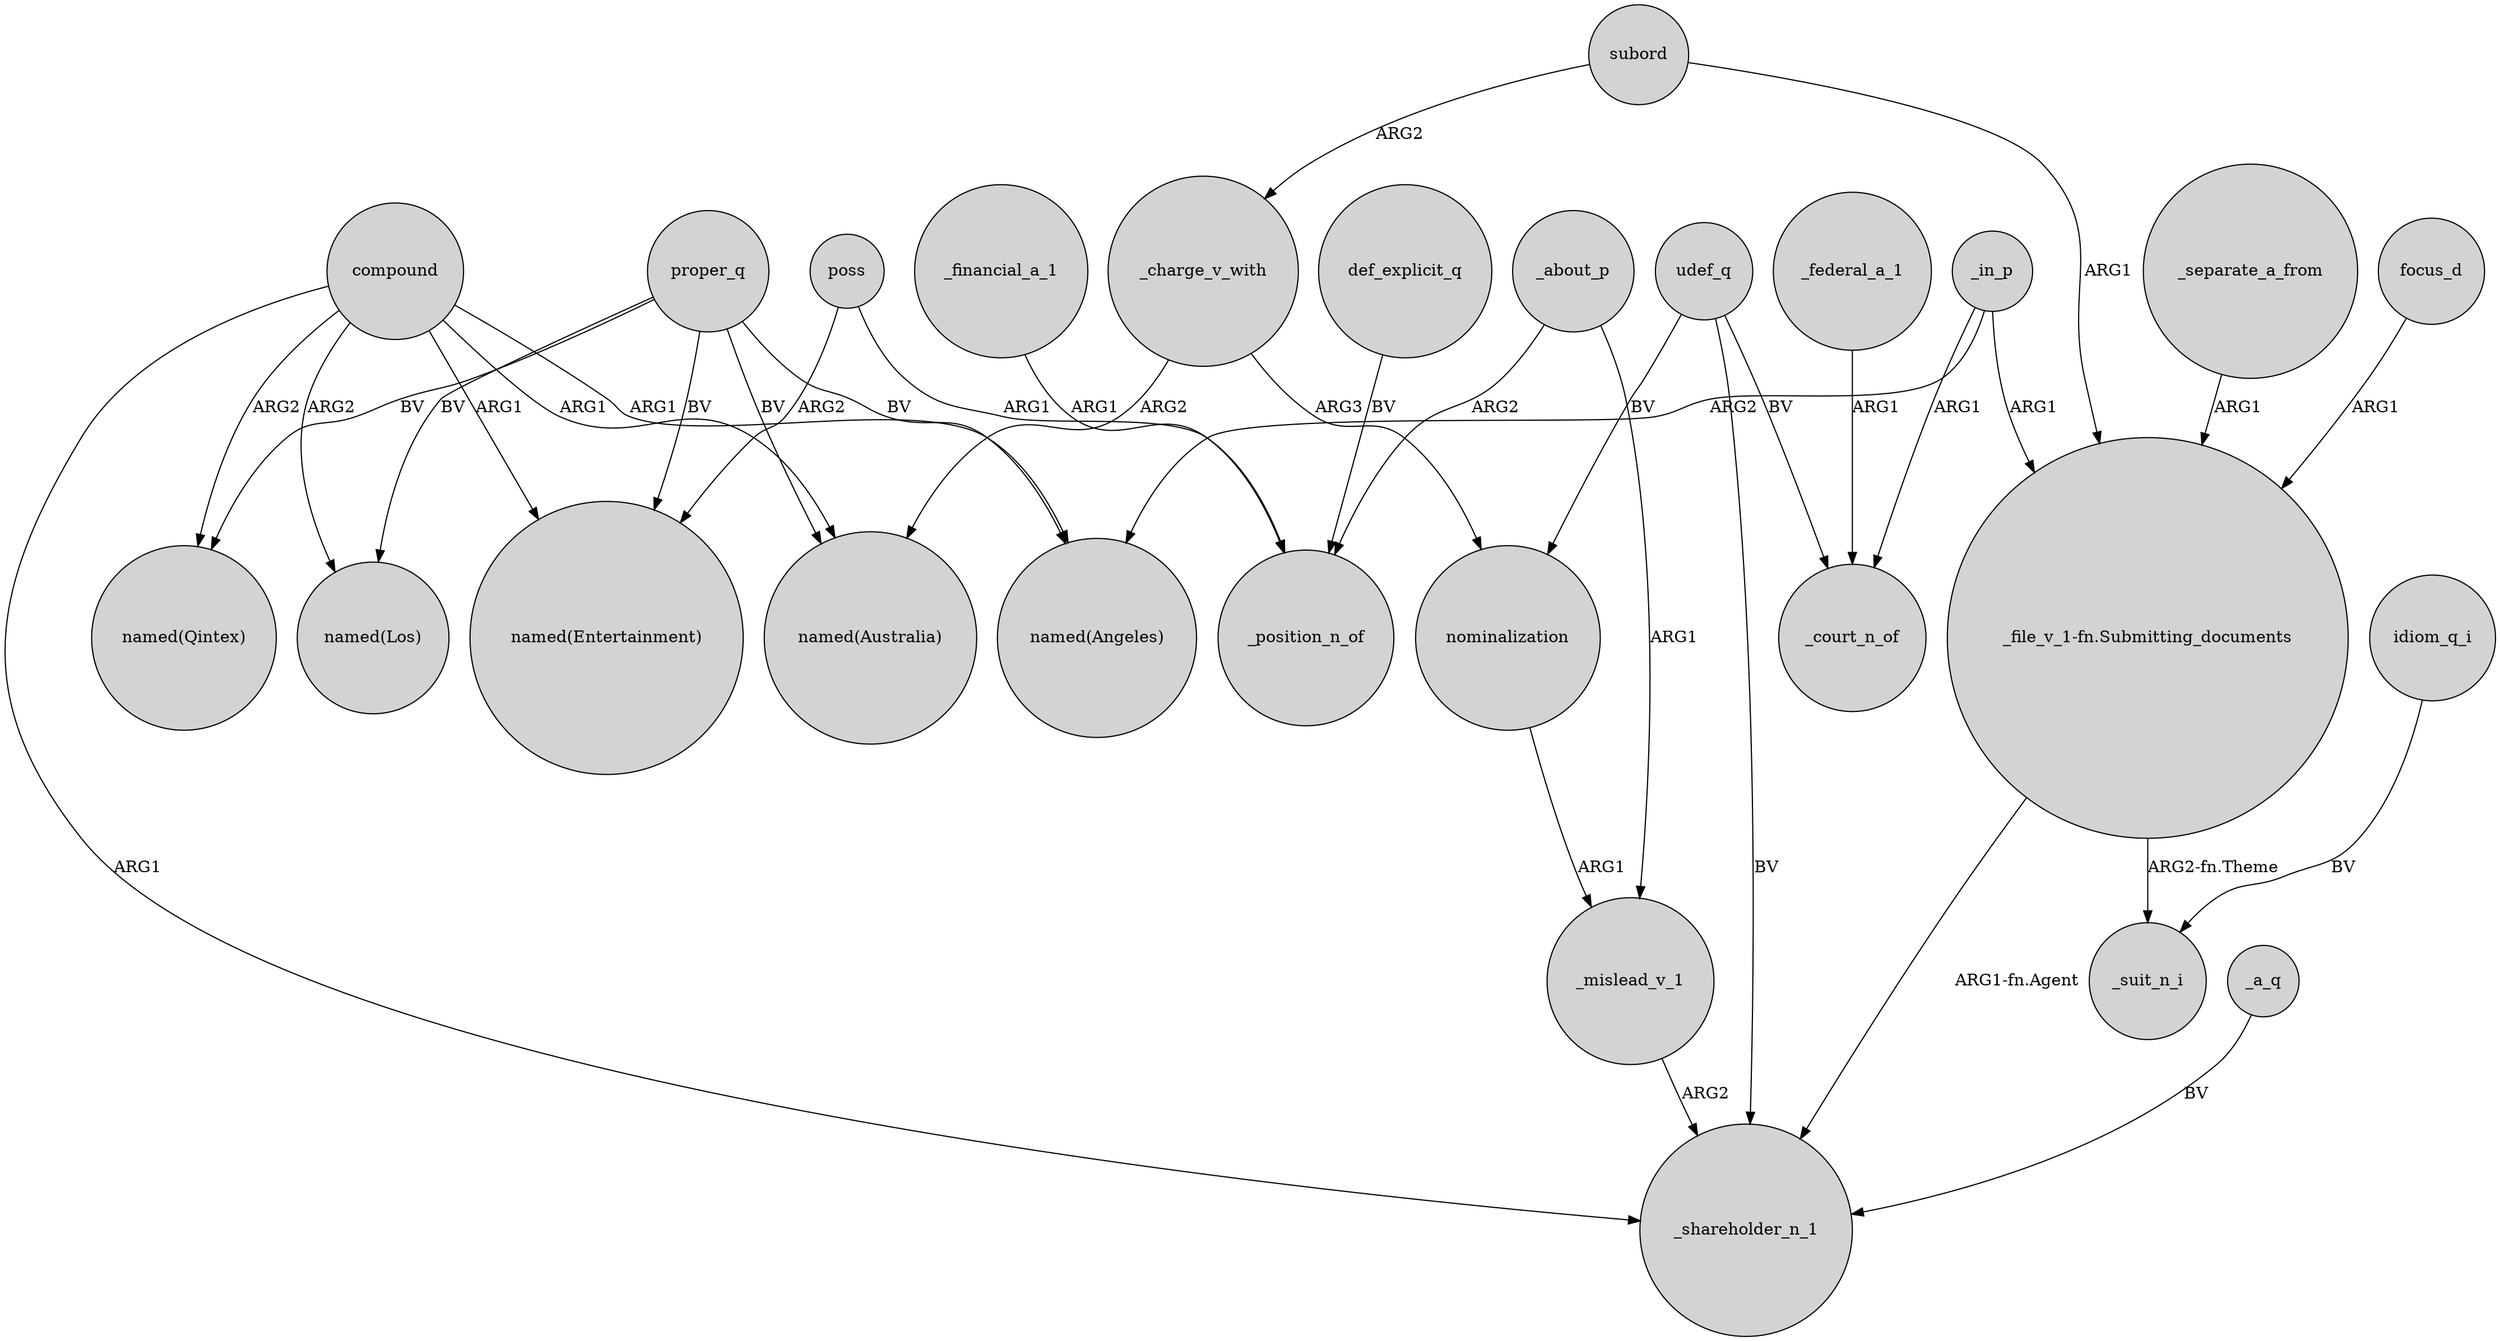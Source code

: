 digraph {
	node [shape=circle style=filled]
	poss -> "named(Entertainment)" [label=ARG2]
	_about_p -> _mislead_v_1 [label=ARG1]
	_financial_a_1 -> _position_n_of [label=ARG1]
	subord -> "_file_v_1-fn.Submitting_documents" [label=ARG1]
	proper_q -> "named(Qintex)" [label=BV]
	compound -> "named(Los)" [label=ARG2]
	proper_q -> "named(Los)" [label=BV]
	idiom_q_i -> _suit_n_i [label=BV]
	udef_q -> _court_n_of [label=BV]
	compound -> "named(Qintex)" [label=ARG2]
	subord -> _charge_v_with [label=ARG2]
	udef_q -> _shareholder_n_1 [label=BV]
	def_explicit_q -> _position_n_of [label=BV]
	compound -> "named(Angeles)" [label=ARG1]
	_in_p -> "_file_v_1-fn.Submitting_documents" [label=ARG1]
	_charge_v_with -> "named(Australia)" [label=ARG2]
	_about_p -> _position_n_of [label=ARG2]
	_in_p -> "named(Angeles)" [label=ARG2]
	nominalization -> _mislead_v_1 [label=ARG1]
	proper_q -> "named(Entertainment)" [label=BV]
	udef_q -> nominalization [label=BV]
	_separate_a_from -> "_file_v_1-fn.Submitting_documents" [label=ARG1]
	_charge_v_with -> nominalization [label=ARG3]
	_a_q -> _shareholder_n_1 [label=BV]
	poss -> _position_n_of [label=ARG1]
	_in_p -> _court_n_of [label=ARG1]
	_federal_a_1 -> _court_n_of [label=ARG1]
	"_file_v_1-fn.Submitting_documents" -> _suit_n_i [label="ARG2-fn.Theme"]
	compound -> "named(Australia)" [label=ARG1]
	proper_q -> "named(Angeles)" [label=BV]
	focus_d -> "_file_v_1-fn.Submitting_documents" [label=ARG1]
	_mislead_v_1 -> _shareholder_n_1 [label=ARG2]
	compound -> _shareholder_n_1 [label=ARG1]
	compound -> "named(Entertainment)" [label=ARG1]
	proper_q -> "named(Australia)" [label=BV]
	"_file_v_1-fn.Submitting_documents" -> _shareholder_n_1 [label="ARG1-fn.Agent"]
}
